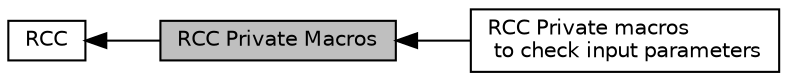 digraph "RCC Private Macros"
{
  edge [fontname="Helvetica",fontsize="10",labelfontname="Helvetica",labelfontsize="10"];
  node [fontname="Helvetica",fontsize="10",shape=record];
  rankdir=LR;
  Node0 [label="RCC Private Macros",height=0.2,width=0.4,color="black", fillcolor="grey75", style="filled", fontcolor="black"];
  Node2 [label="RCC Private macros\l to check input parameters",height=0.2,width=0.4,color="black", fillcolor="white", style="filled",URL="$group___r_c_c___i_s___r_c_c___definitions.html"];
  Node1 [label="RCC",height=0.2,width=0.4,color="black", fillcolor="white", style="filled",URL="$group___r_c_c.html",tooltip="RCC HAL module driver. "];
  Node1->Node0 [shape=plaintext, dir="back", style="solid"];
  Node0->Node2 [shape=plaintext, dir="back", style="solid"];
}
